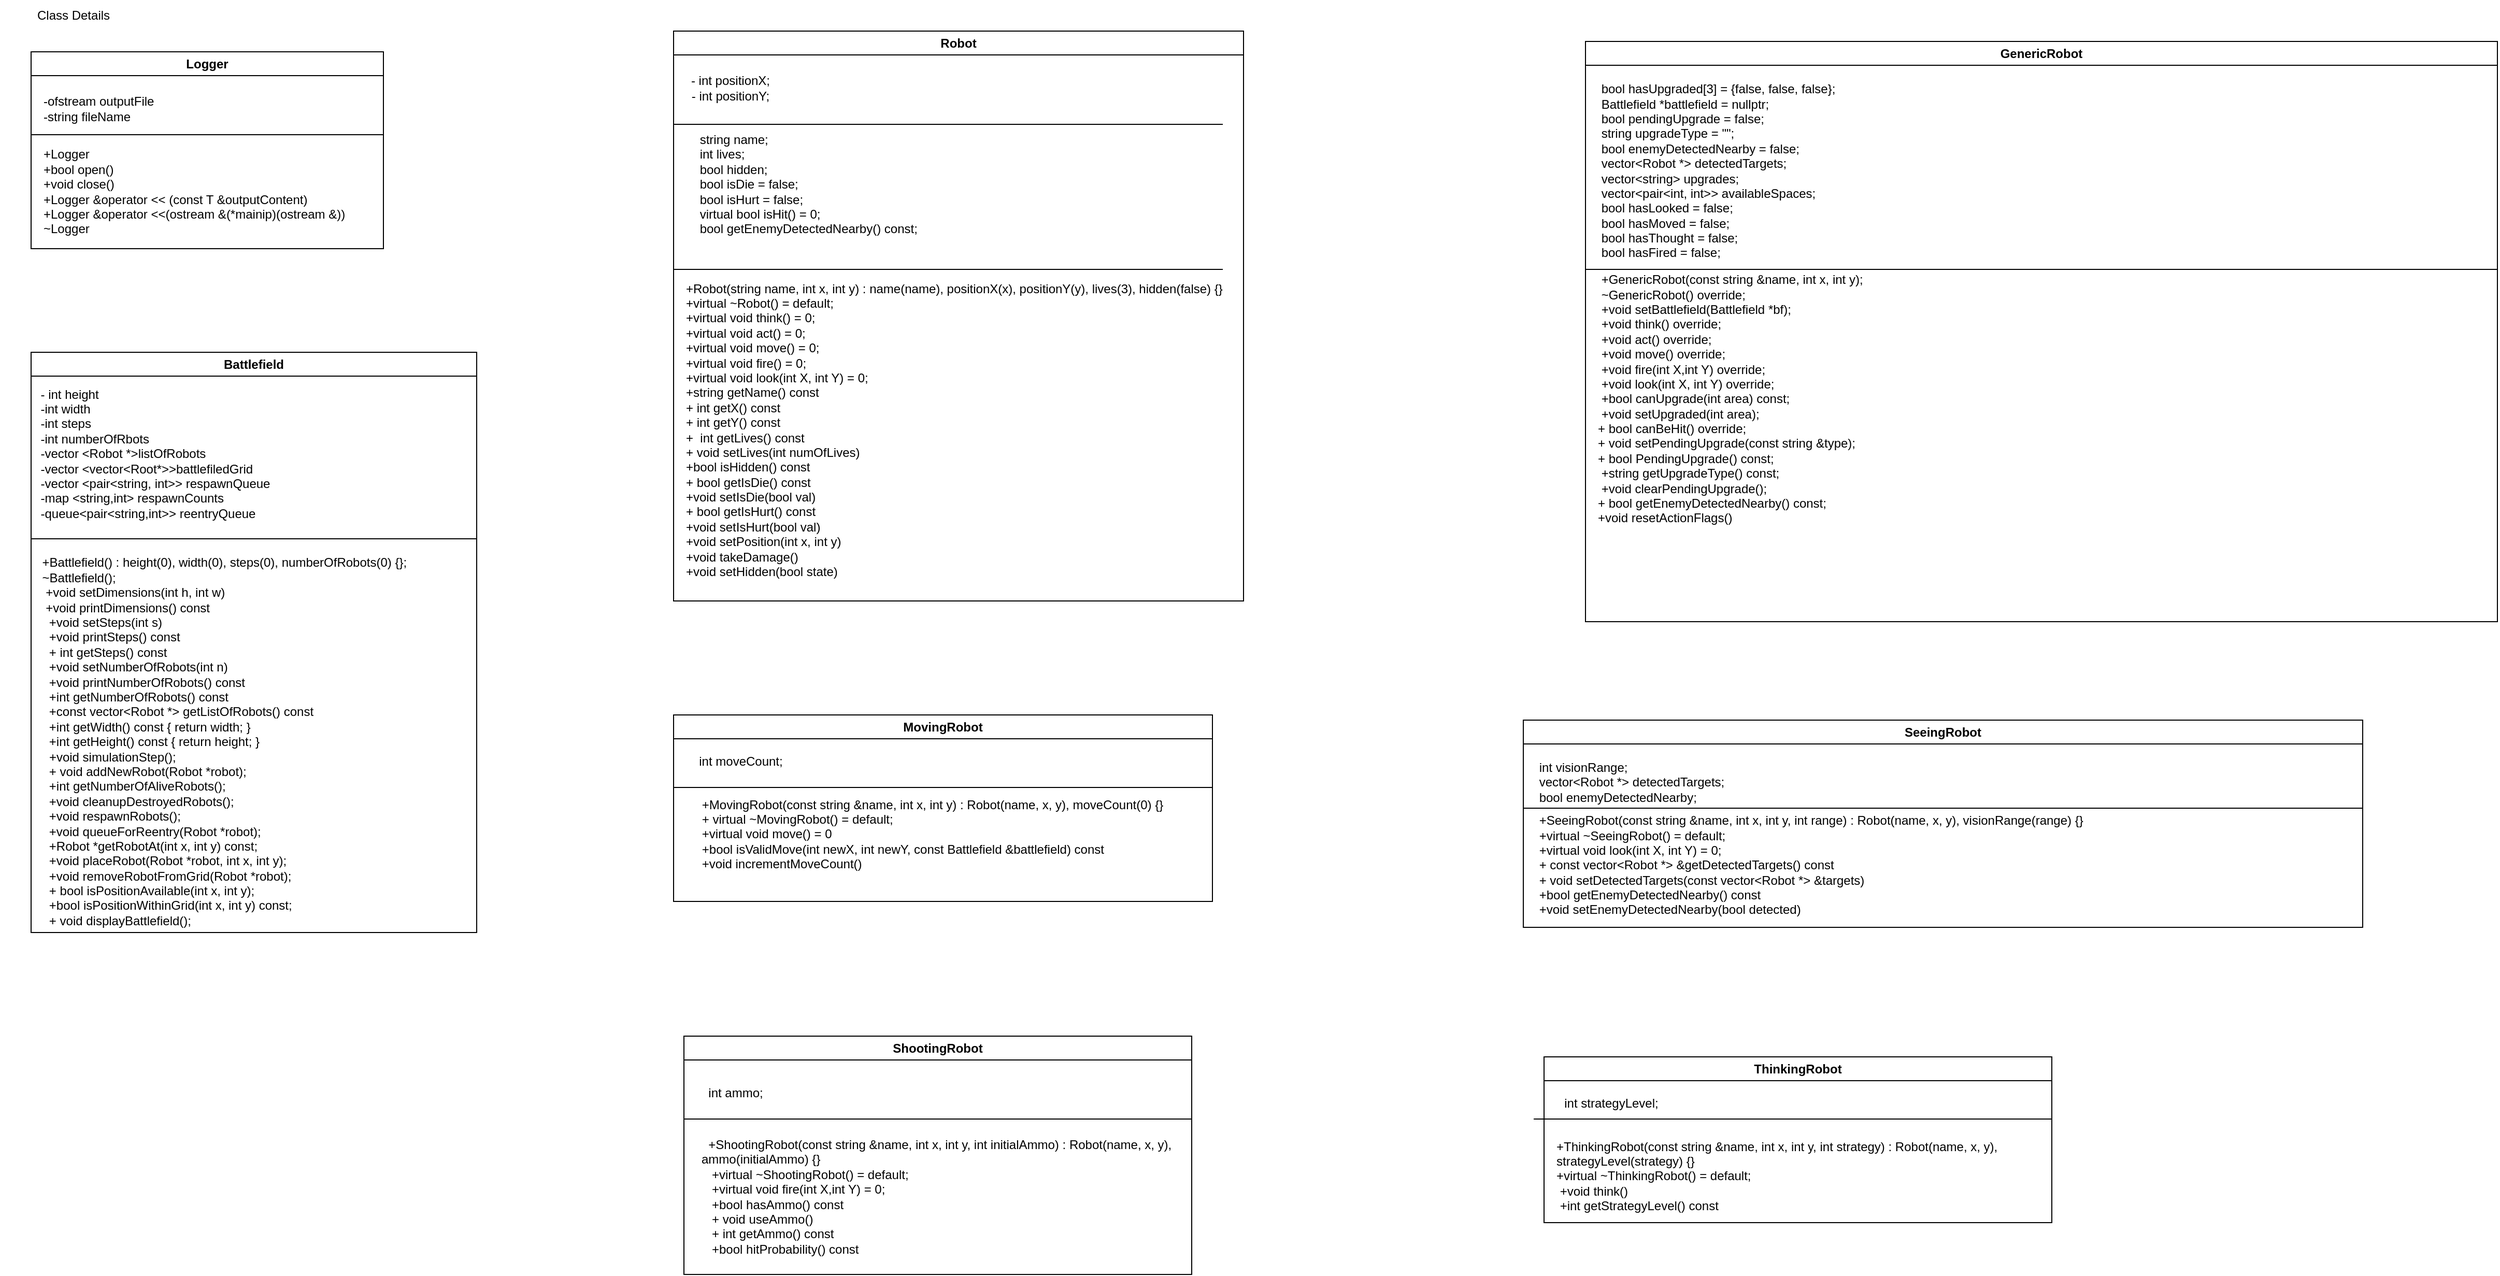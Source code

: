 <mxfile version="27.0.9">
  <diagram id="JUqrTPqwwx3-96pAc60I" name="Page-1">
    <mxGraphModel dx="876" dy="1018" grid="1" gridSize="10" guides="1" tooltips="1" connect="1" arrows="1" fold="1" page="1" pageScale="1" pageWidth="850" pageHeight="1100" math="0" shadow="0">
      <root>
        <mxCell id="0" />
        <mxCell id="1" parent="0" />
        <mxCell id="-IIFnxhFtsVR1zrrtCzc-1" value="Logger" style="swimlane;whiteSpace=wrap;html=1;align=center;verticalAlign=middle;" parent="1" vertex="1">
          <mxGeometry x="80" y="90" width="340" height="190" as="geometry" />
        </mxCell>
        <mxCell id="-IIFnxhFtsVR1zrrtCzc-42" value="+Logger&lt;div&gt;+bool open()&lt;/div&gt;&lt;div&gt;+void close()&lt;/div&gt;&lt;div&gt;+Logger &amp;amp;operator &amp;lt;&amp;lt; (const T &amp;amp;outputContent)&lt;/div&gt;&lt;div&gt;+Logger &amp;amp;operator &amp;lt;&amp;lt;(ostream &amp;amp;(*mainip)(ostream &amp;amp;))&lt;/div&gt;&lt;div&gt;~Logger&lt;/div&gt;" style="text;html=1;align=left;verticalAlign=middle;whiteSpace=wrap;rounded=0;" parent="-IIFnxhFtsVR1zrrtCzc-1" vertex="1">
          <mxGeometry x="10" y="120" width="410" height="30" as="geometry" />
        </mxCell>
        <mxCell id="-IIFnxhFtsVR1zrrtCzc-43" value="-ofstream outputFile&lt;div&gt;-string fileName&lt;/div&gt;" style="text;html=1;align=left;verticalAlign=middle;whiteSpace=wrap;rounded=0;" parent="-IIFnxhFtsVR1zrrtCzc-1" vertex="1">
          <mxGeometry x="10" y="40" width="320" height="30" as="geometry" />
        </mxCell>
        <mxCell id="-IIFnxhFtsVR1zrrtCzc-45" value="" style="endArrow=none;html=1;rounded=0;exitX=0;exitY=0.25;exitDx=0;exitDy=0;" parent="-IIFnxhFtsVR1zrrtCzc-1" edge="1">
          <mxGeometry width="50" height="50" relative="1" as="geometry">
            <mxPoint y="80" as="sourcePoint" />
            <mxPoint x="340" y="80" as="targetPoint" />
          </mxGeometry>
        </mxCell>
        <mxCell id="-IIFnxhFtsVR1zrrtCzc-2" value="Class Details" style="text;strokeColor=none;fillColor=none;align=left;verticalAlign=middle;spacingLeft=4;spacingRight=4;overflow=hidden;points=[[0,0.5],[1,0.5]];portConstraint=eastwest;rotatable=0;whiteSpace=wrap;html=1;" parent="1" vertex="1">
          <mxGeometry x="80" y="40" width="170" height="30" as="geometry" />
        </mxCell>
        <mxCell id="-IIFnxhFtsVR1zrrtCzc-46" value="Battlefield" style="swimlane;whiteSpace=wrap;html=1;" parent="1" vertex="1">
          <mxGeometry x="80" y="380" width="430" height="560" as="geometry" />
        </mxCell>
        <mxCell id="-IIFnxhFtsVR1zrrtCzc-47" value="&lt;div style=&quot;text-align: left;&quot;&gt;&lt;span style=&quot;background-color: transparent;&quot;&gt;&lt;font style=&quot;color: rgb(0, 0, 0);&quot;&gt;- int height&lt;/font&gt;&lt;/span&gt;&lt;/div&gt;&lt;div style=&quot;text-align: left;&quot;&gt;&lt;font style=&quot;color: rgb(0, 0, 0);&quot;&gt;-int width&lt;/font&gt;&lt;/div&gt;&lt;div style=&quot;text-align: left;&quot;&gt;&lt;font style=&quot;color: rgb(0, 0, 0);&quot;&gt;-int steps&lt;/font&gt;&lt;/div&gt;&lt;div style=&quot;text-align: left;&quot;&gt;&lt;font style=&quot;color: rgb(0, 0, 0);&quot;&gt;-int numberOfRbots&lt;/font&gt;&lt;/div&gt;&lt;div style=&quot;text-align: left;&quot;&gt;&lt;font style=&quot;color: rgb(0, 0, 0);&quot;&gt;-vector &amp;lt;Robot *&amp;gt;listOfRobots&lt;/font&gt;&lt;/div&gt;&lt;div style=&quot;text-align: left;&quot;&gt;&lt;font style=&quot;color: rgb(0, 0, 0);&quot;&gt;-vector &amp;lt;vector&amp;lt;Root*&amp;gt;&amp;gt;battlefiledGrid&lt;/font&gt;&lt;/div&gt;&lt;div style=&quot;text-align: left;&quot;&gt;&lt;font style=&quot;color: rgb(0, 0, 0);&quot;&gt;&lt;font&gt;-v&lt;/font&gt;&lt;font&gt;ector &amp;lt;pair&amp;lt;string, int&amp;gt;&amp;gt; respawnQueue&lt;/font&gt;&lt;/font&gt;&lt;/div&gt;&lt;div style=&quot;text-align: left;&quot;&gt;&lt;font style=&quot;color: rgb(0, 0, 0);&quot;&gt;-map &amp;lt;string,int&amp;gt; respawnCounts&lt;/font&gt;&lt;/div&gt;&lt;div style=&quot;text-align: left;&quot;&gt;&lt;font style=&quot;color: rgb(0, 0, 0);&quot;&gt;-queue&amp;lt;pair&amp;lt;string,int&amp;gt;&amp;gt; reentryQueue&lt;/font&gt;&lt;/div&gt;&lt;div style=&quot;text-align: left;&quot;&gt;&lt;font style=&quot;color: rgb(153, 0, 153);&quot;&gt;&lt;br&gt;&lt;/font&gt;&lt;/div&gt;" style="text;html=1;align=center;verticalAlign=middle;whiteSpace=wrap;rounded=0;" parent="-IIFnxhFtsVR1zrrtCzc-46" vertex="1">
          <mxGeometry x="-30" y="90" width="300" height="30" as="geometry" />
        </mxCell>
        <mxCell id="-IIFnxhFtsVR1zrrtCzc-50" value="" style="endArrow=none;html=1;rounded=0;" parent="1" edge="1">
          <mxGeometry width="50" height="50" relative="1" as="geometry">
            <mxPoint x="80" y="560" as="sourcePoint" />
            <mxPoint x="510" y="560" as="targetPoint" />
          </mxGeometry>
        </mxCell>
        <mxCell id="-IIFnxhFtsVR1zrrtCzc-51" value="&lt;div style=&quot;text-align: left;&quot;&gt;&lt;font style=&quot;color: rgb(0, 0, 0);&quot;&gt;&amp;nbsp;+Battlefield() : height(0), width(0), steps(0), numberOfRobots(0) {};&lt;/font&gt;&lt;/div&gt;&lt;div style=&quot;text-align: left;&quot;&gt;&lt;font style=&quot;color: rgb(0, 0, 0);&quot;&gt;&amp;nbsp;~Battlefield();&lt;/font&gt;&lt;/div&gt;&lt;div style=&quot;text-align: left;&quot;&gt;&lt;font style=&quot;color: rgb(0, 0, 0);&quot;&gt;&amp;nbsp; +void setDimensions(int h, int w)&lt;/font&gt;&lt;/div&gt;&lt;div style=&quot;text-align: left;&quot;&gt;&lt;font style=&quot;color: rgb(0, 0, 0);&quot;&gt;&amp;nbsp; +void printDimensions() const&lt;/font&gt;&lt;/div&gt;&lt;div style=&quot;text-align: left;&quot;&gt;&lt;font style=&quot;color: rgb(0, 0, 0);&quot;&gt;&amp;nbsp; &amp;nbsp;+void setSteps(int s)&lt;/font&gt;&lt;/div&gt;&lt;div style=&quot;text-align: left;&quot;&gt;&lt;font style=&quot;color: rgb(0, 0, 0);&quot;&gt;&amp;nbsp; &amp;nbsp;+void printSteps() const&lt;/font&gt;&lt;/div&gt;&lt;div style=&quot;text-align: left;&quot;&gt;&lt;font style=&quot;color: rgb(0, 0, 0);&quot;&gt;&amp;nbsp; &amp;nbsp;+ int getSteps() const&lt;/font&gt;&lt;/div&gt;&lt;div style=&quot;text-align: left;&quot;&gt;&lt;font style=&quot;color: rgb(0, 0, 0);&quot;&gt;&amp;nbsp; &amp;nbsp;+void setNumberOfRobots(int n)&lt;/font&gt;&lt;/div&gt;&lt;div style=&quot;text-align: left;&quot;&gt;&lt;font style=&quot;color: rgb(0, 0, 0);&quot;&gt;&amp;nbsp; &amp;nbsp;+void printNumberOfRobots() const&lt;/font&gt;&lt;/div&gt;&lt;div style=&quot;text-align: left;&quot;&gt;&lt;font style=&quot;color: rgb(0, 0, 0);&quot;&gt;&amp;nbsp; &amp;nbsp;+int getNumberOfRobots() const&lt;/font&gt;&lt;/div&gt;&lt;div style=&quot;text-align: left;&quot;&gt;&lt;font style=&quot;color: rgb(0, 0, 0);&quot;&gt;&amp;nbsp; &amp;nbsp;+const vector&amp;lt;Robot *&amp;gt; getListOfRobots() const&lt;/font&gt;&lt;/div&gt;&lt;div&gt;&lt;div style=&quot;text-align: left;&quot;&gt;&lt;font style=&quot;color: rgb(0, 0, 0);&quot;&gt;&amp;nbsp; &amp;nbsp;+int getWidth() const { return width; }&lt;/font&gt;&lt;/div&gt;&lt;div style=&quot;text-align: left;&quot;&gt;&lt;font style=&quot;color: rgb(0, 0, 0);&quot;&gt;&amp;nbsp; &amp;nbsp;+int getHeight() const { return height; }&lt;/font&gt;&lt;/div&gt;&lt;/div&gt;&lt;div&gt;&lt;div style=&quot;text-align: left;&quot;&gt;&lt;font style=&quot;color: rgb(0, 0, 0);&quot;&gt;&amp;nbsp; &amp;nbsp;&lt;font&gt;+&lt;font&gt;void simulationStep();&lt;/font&gt;&lt;/font&gt;&lt;/font&gt;&lt;/div&gt;&lt;div style=&quot;text-align: left;&quot;&gt;&lt;font style=&quot;color: rgb(0, 0, 0);&quot;&gt;&amp;nbsp; &lt;font&gt;&amp;nbsp;+ void addNewRobot(Robot *robot);&lt;/font&gt;&lt;/font&gt;&lt;/div&gt;&lt;div style=&quot;text-align: left;&quot;&gt;&lt;font style=&quot;color: rgb(0, 0, 0);&quot;&gt;&amp;nbsp; &amp;nbsp;+int getNumberOfAliveRobots();&lt;/font&gt;&lt;/div&gt;&lt;div style=&quot;text-align: left;&quot;&gt;&lt;font style=&quot;color: rgb(0, 0, 0);&quot;&gt;&amp;nbsp; &amp;nbsp;+void cleanupDestroyedRobots();&lt;/font&gt;&lt;/div&gt;&lt;div style=&quot;text-align: left;&quot;&gt;&lt;font style=&quot;color: rgb(0, 0, 0);&quot;&gt;&amp;nbsp; &lt;font&gt;&amp;nbsp;+void respawnRobots();&lt;/font&gt;&lt;/font&gt;&lt;/div&gt;&lt;div style=&quot;text-align: left;&quot;&gt;&lt;font style=&quot;color: rgb(0, 0, 0);&quot;&gt;&amp;nbsp; &amp;nbsp;+void queueForReentry(Robot *robot);&lt;/font&gt;&lt;/div&gt;&lt;/div&gt;&lt;div&gt;&lt;div style=&quot;text-align: left;&quot;&gt;&lt;font style=&quot;color: rgb(0, 0, 0);&quot;&gt;&amp;nbsp; &amp;nbsp;+Robot *getRobotAt(int x, int y) const;&lt;/font&gt;&lt;/div&gt;&lt;div style=&quot;text-align: left;&quot;&gt;&lt;font style=&quot;color: rgb(0, 0, 0);&quot;&gt;&amp;nbsp; &amp;nbsp;+void placeRobot(Robot *robot, int x, int y);&lt;/font&gt;&lt;/div&gt;&lt;div style=&quot;text-align: left;&quot;&gt;&lt;font style=&quot;color: rgb(0, 0, 0);&quot;&gt;&amp;nbsp; &amp;nbsp;+void removeRobotFromGrid(Robot *robot);&lt;/font&gt;&lt;/div&gt;&lt;div style=&quot;text-align: left;&quot;&gt;&lt;font style=&quot;color: rgb(0, 0, 0);&quot;&gt;&amp;nbsp; &amp;nbsp;+ bool isPositionAvailable(int x, int y);&lt;/font&gt;&lt;/div&gt;&lt;div style=&quot;text-align: left;&quot;&gt;&lt;font style=&quot;color: rgb(0, 0, 0);&quot;&gt;&amp;nbsp; &amp;nbsp;+bool isPositionWithinGrid(int x, int y) const;&lt;/font&gt;&lt;/div&gt;&lt;div style=&quot;text-align: left;&quot;&gt;&lt;font style=&quot;color: rgb(0, 0, 0);&quot;&gt;&amp;nbsp; &amp;nbsp;+ void displayBattlefield();&lt;/font&gt;&lt;/div&gt;&lt;/div&gt;&lt;div style=&quot;text-align: left;&quot;&gt;&lt;font style=&quot;color: rgb(0, 0, 0);&quot;&gt;&lt;br&gt;&lt;/font&gt;&lt;/div&gt;&lt;div style=&quot;text-align: left;&quot;&gt;&lt;font style=&quot;color: rgb(0, 0, 0);&quot;&gt;&lt;br&gt;&lt;/font&gt;&lt;/div&gt;&lt;div style=&quot;text-align: left;&quot;&gt;&lt;font style=&quot;color: rgb(0, 0, 0);&quot;&gt;&lt;br&gt;&lt;/font&gt;&lt;/div&gt;&lt;div style=&quot;text-align: left;&quot;&gt;&lt;font style=&quot;color: rgb(0, 0, 0);&quot;&gt;&lt;br&gt;&lt;/font&gt;&lt;/div&gt;&lt;div&gt;&lt;font style=&quot;color: rgb(0, 0, 0);&quot;&gt;&lt;br&gt;&lt;/font&gt;&lt;/div&gt;&lt;div&gt;&lt;font style=&quot;color: rgb(0, 0, 0);&quot;&gt;&lt;br&gt;&lt;/font&gt;&lt;/div&gt;&lt;div&gt;&lt;font style=&quot;color: rgb(0, 0, 0);&quot;&gt;&lt;br&gt;&lt;/font&gt;&lt;/div&gt;&lt;div&gt;&lt;font style=&quot;color: rgb(0, 0, 0);&quot;&gt;&lt;br&gt;&lt;/font&gt;&lt;/div&gt;&lt;div&gt;&lt;font style=&quot;color: rgb(0, 0, 0);&quot;&gt;&lt;br&gt;&lt;/font&gt;&lt;/div&gt;&lt;div&gt;&lt;font style=&quot;color: rgb(0, 0, 0);&quot;&gt;&lt;br&gt;&lt;/font&gt;&lt;/div&gt;&lt;div&gt;&lt;br&gt;&lt;/div&gt;" style="text;html=1;align=center;verticalAlign=middle;whiteSpace=wrap;rounded=0;" parent="1" vertex="1">
          <mxGeometry x="60" y="820" width="410" height="30" as="geometry" />
        </mxCell>
        <mxCell id="-IIFnxhFtsVR1zrrtCzc-52" value="Robot" style="swimlane;whiteSpace=wrap;html=1;" parent="1" vertex="1">
          <mxGeometry x="700" y="70" width="550" height="550" as="geometry" />
        </mxCell>
        <mxCell id="-IIFnxhFtsVR1zrrtCzc-53" value="&lt;div&gt;&amp;nbsp; &amp;nbsp;- int positionX;&lt;/div&gt;&lt;div&gt;&amp;nbsp; &amp;nbsp;- int positionY;&lt;/div&gt;" style="text;html=1;align=center;verticalAlign=middle;whiteSpace=wrap;rounded=0;" parent="-IIFnxhFtsVR1zrrtCzc-52" vertex="1">
          <mxGeometry x="-80" y="40" width="260" height="30" as="geometry" />
        </mxCell>
        <mxCell id="-IIFnxhFtsVR1zrrtCzc-54" value="" style="endArrow=none;html=1;rounded=0;exitX=0;exitY=0.25;exitDx=0;exitDy=0;" parent="-IIFnxhFtsVR1zrrtCzc-52" edge="1">
          <mxGeometry width="50" height="50" relative="1" as="geometry">
            <mxPoint y="90" as="sourcePoint" />
            <mxPoint x="530" y="90" as="targetPoint" />
          </mxGeometry>
        </mxCell>
        <mxCell id="-IIFnxhFtsVR1zrrtCzc-55" value="&lt;div&gt;&amp;nbsp; &amp;nbsp; string name;&lt;/div&gt;&lt;div&gt;&amp;nbsp; &amp;nbsp; int lives;&lt;/div&gt;&lt;div&gt;&amp;nbsp; &amp;nbsp; bool hidden;&lt;/div&gt;&lt;div&gt;&amp;nbsp; &amp;nbsp; bool isDie = false;&amp;nbsp; &amp;nbsp;&lt;/div&gt;&lt;div&gt;&amp;nbsp; &amp;nbsp; bool isHurt = false;&lt;/div&gt;&lt;div&gt;&amp;nbsp; &amp;nbsp; virtual bool isHit() = 0;&lt;/div&gt;&lt;div&gt;&amp;nbsp; &amp;nbsp; bool getEnemyDetectedNearby() const;&lt;/div&gt;&lt;div&gt;&lt;br&gt;&lt;/div&gt;" style="text;html=1;align=left;verticalAlign=middle;whiteSpace=wrap;rounded=0;" parent="-IIFnxhFtsVR1zrrtCzc-52" vertex="1">
          <mxGeometry x="10" y="140" width="340" height="30" as="geometry" />
        </mxCell>
        <mxCell id="-IIFnxhFtsVR1zrrtCzc-56" value="" style="endArrow=none;html=1;rounded=0;exitX=0;exitY=0.25;exitDx=0;exitDy=0;" parent="-IIFnxhFtsVR1zrrtCzc-52" edge="1">
          <mxGeometry width="50" height="50" relative="1" as="geometry">
            <mxPoint y="230" as="sourcePoint" />
            <mxPoint x="530" y="230" as="targetPoint" />
          </mxGeometry>
        </mxCell>
        <mxCell id="-IIFnxhFtsVR1zrrtCzc-57" value="&lt;div&gt;&amp;nbsp; &amp;nbsp;+Robot(string name, int x, int y)&lt;span style=&quot;background-color: transparent; color: light-dark(rgb(0, 0, 0), rgb(255, 255, 255));&quot;&gt;&amp;nbsp;: name(name), positionX(x), positionY(y), lives(3), hidden(false) {}&lt;/span&gt;&lt;/div&gt;&lt;div&gt;&lt;span style=&quot;background-color: transparent; color: light-dark(rgb(0, 0, 0), rgb(255, 255, 255));&quot;&gt;&amp;nbsp; &amp;nbsp;+virtual ~Robot() = default;&lt;/span&gt;&lt;/div&gt;&lt;div&gt;&lt;span style=&quot;background-color: transparent; color: light-dark(rgb(0, 0, 0), rgb(255, 255, 255));&quot;&gt;&amp;nbsp; &amp;nbsp;+virtual void think() = 0;&lt;/span&gt;&lt;/div&gt;&lt;div&gt;&amp;nbsp; &amp;nbsp;+virtual void act() = 0;&lt;/div&gt;&lt;div&gt;&amp;nbsp; &amp;nbsp;+virtual void move() = 0;&lt;/div&gt;&lt;div&gt;&amp;nbsp; &amp;nbsp;+virtual void fire() = 0;&lt;/div&gt;&lt;div&gt;&amp;nbsp; &amp;nbsp;+virtual void look(int X, int Y) = 0;&lt;/div&gt;&lt;div&gt;&amp;nbsp; &amp;nbsp;+string getName() const&lt;/div&gt;&lt;div&gt;&amp;nbsp; &amp;nbsp;+ int getX() const&amp;nbsp;&lt;/div&gt;&lt;div&gt;&amp;nbsp; &amp;nbsp;+ int getY() const&lt;/div&gt;&lt;div&gt;&amp;nbsp; &amp;nbsp;+&amp;nbsp; int getLives() const&amp;nbsp;&lt;/div&gt;&lt;div&gt;&amp;nbsp; &amp;nbsp;+ void setLives(int numOfLives)&amp;nbsp;&lt;/div&gt;&lt;div&gt;&amp;nbsp; &amp;nbsp;+bool isHidden() const&amp;nbsp;&lt;/div&gt;&lt;div&gt;&amp;nbsp; &amp;nbsp;+ bool getIsDie() const&amp;nbsp;&lt;/div&gt;&lt;div&gt;&amp;nbsp; &amp;nbsp;+void setIsDie(bool val)&amp;nbsp;&lt;/div&gt;&lt;div&gt;&amp;nbsp; &amp;nbsp;+ bool getIsHurt() const&lt;/div&gt;&lt;div&gt;&amp;nbsp; &amp;nbsp;+void setIsHurt(bool val)&amp;nbsp;&lt;/div&gt;&lt;div&gt;&lt;span style=&quot;background-color: transparent; color: light-dark(rgb(0, 0, 0), rgb(255, 255, 255));&quot;&gt;&amp;nbsp; &amp;nbsp;+void setPosition(int x, int y)&lt;/span&gt;&lt;/div&gt;&lt;div&gt;&lt;span style=&quot;background-color: transparent; color: light-dark(rgb(0, 0, 0), rgb(255, 255, 255));&quot;&gt;&amp;nbsp; &amp;nbsp;+void takeDamage()&lt;/span&gt;&lt;/div&gt;&lt;div&gt;&lt;span style=&quot;background-color: transparent; color: light-dark(rgb(0, 0, 0), rgb(255, 255, 255));&quot;&gt;&amp;nbsp; &amp;nbsp;+void setHidden(bool state)&lt;/span&gt;&lt;/div&gt;" style="text;html=1;align=left;verticalAlign=middle;whiteSpace=wrap;rounded=0;" parent="-IIFnxhFtsVR1zrrtCzc-52" vertex="1">
          <mxGeometry y="370" width="960" height="30" as="geometry" />
        </mxCell>
        <mxCell id="-IIFnxhFtsVR1zrrtCzc-58" value="MovingRobot" style="swimlane;whiteSpace=wrap;html=1;" parent="1" vertex="1">
          <mxGeometry x="700" y="730" width="520" height="180" as="geometry" />
        </mxCell>
        <mxCell id="-IIFnxhFtsVR1zrrtCzc-64" value="int moveCount;" style="text;html=1;align=center;verticalAlign=middle;whiteSpace=wrap;rounded=0;" parent="-IIFnxhFtsVR1zrrtCzc-58" vertex="1">
          <mxGeometry x="-160" y="30" width="450" height="30" as="geometry" />
        </mxCell>
        <mxCell id="-IIFnxhFtsVR1zrrtCzc-65" value="&lt;div style=&quot;text-align: left;&quot;&gt;+MovingRobot(const string &amp;amp;name, int x, int y)&lt;span style=&quot;background-color: transparent; color: light-dark(rgb(0, 0, 0), rgb(255, 255, 255)); text-align: center;&quot;&gt;&amp;nbsp;: Robot(name, x, y), moveCount(0) {}&lt;/span&gt;&lt;/div&gt;&lt;div style=&quot;text-align: left;&quot;&gt;&lt;span style=&quot;background-color: transparent; color: light-dark(rgb(0, 0, 0), rgb(255, 255, 255)); text-align: center;&quot;&gt;+ virtual ~MovingRobot() = default;&lt;/span&gt;&lt;/div&gt;&lt;div style=&quot;text-align: left;&quot;&gt;&lt;span style=&quot;background-color: transparent; color: light-dark(rgb(0, 0, 0), rgb(255, 255, 255)); text-align: center;&quot;&gt;+virtual void move() = 0&lt;/span&gt;&lt;/div&gt;&lt;div style=&quot;text-align: left;&quot;&gt;&lt;span style=&quot;background-color: transparent; color: light-dark(rgb(0, 0, 0), rgb(255, 255, 255)); text-align: center;&quot;&gt;+bool isValidMove(int newX, int newY, const Battlefield &amp;amp;battlefield) const&lt;/span&gt;&lt;/div&gt;&lt;div style=&quot;text-align: left;&quot;&gt;&lt;span style=&quot;background-color: transparent; color: light-dark(rgb(0, 0, 0), rgb(255, 255, 255)); text-align: center;&quot;&gt;+&lt;/span&gt;&lt;span style=&quot;background-color: transparent; text-align: center;&quot;&gt;void incrementMoveCount()&lt;/span&gt;&lt;/div&gt;" style="text;html=1;align=center;verticalAlign=middle;whiteSpace=wrap;rounded=0;" parent="-IIFnxhFtsVR1zrrtCzc-58" vertex="1">
          <mxGeometry x="-75" y="10" width="650" height="210" as="geometry" />
        </mxCell>
        <mxCell id="-IIFnxhFtsVR1zrrtCzc-62" value="GenericRobot" style="swimlane;whiteSpace=wrap;html=1;" parent="1" vertex="1">
          <mxGeometry x="1580" y="80" width="880" height="560" as="geometry" />
        </mxCell>
        <mxCell id="-IIFnxhFtsVR1zrrtCzc-63" value="&lt;div&gt;&amp;nbsp; &amp;nbsp; bool hasUpgraded[3] = {false, false, false};&amp;nbsp;&lt;/div&gt;&lt;div&gt;&amp;nbsp; &amp;nbsp; Battlefield *battlefield = nullptr;&amp;nbsp; &amp;nbsp; &amp;nbsp; &amp;nbsp; &amp;nbsp;&lt;/div&gt;&lt;div&gt;&amp;nbsp; &amp;nbsp; bool pendingUpgrade = false;&lt;/div&gt;&lt;div&gt;&amp;nbsp; &amp;nbsp; string upgradeType = &quot;&quot;;&lt;/div&gt;&lt;div&gt;&amp;nbsp; &amp;nbsp; bool enemyDetectedNearby = false;&amp;nbsp;&lt;/div&gt;&lt;div&gt;&lt;span style=&quot;background-color: transparent; color: light-dark(rgb(0, 0, 0), rgb(255, 255, 255));&quot;&gt;&amp;nbsp; &amp;nbsp; vector&amp;lt;Robot *&amp;gt; detectedTargets;&amp;nbsp;&amp;nbsp;&lt;/span&gt;&lt;/div&gt;&lt;div&gt;&amp;nbsp; &amp;nbsp; vector&amp;lt;string&amp;gt; upgrades;&lt;/div&gt;&lt;div&gt;&amp;nbsp; &amp;nbsp; vector&amp;lt;pair&amp;lt;int, int&amp;gt;&amp;gt; availableSpaces;&lt;/div&gt;&lt;div&gt;&amp;nbsp; &amp;nbsp; bool hasLooked = false;&lt;/div&gt;&lt;div&gt;&amp;nbsp; &amp;nbsp; bool hasMoved = false;&lt;/div&gt;&lt;div&gt;&amp;nbsp; &amp;nbsp; bool hasThought = false;&lt;/div&gt;&lt;div&gt;&amp;nbsp; &amp;nbsp; bool hasFired = false;&lt;/div&gt;" style="text;html=1;align=left;verticalAlign=middle;whiteSpace=wrap;rounded=0;" parent="-IIFnxhFtsVR1zrrtCzc-62" vertex="1">
          <mxGeometry y="110" width="630" height="30" as="geometry" />
        </mxCell>
        <mxCell id="-IIFnxhFtsVR1zrrtCzc-81" value="&lt;div&gt;&amp;nbsp; &amp;nbsp; +GenericRobot(const string &amp;amp;name, int x, int y);&lt;/div&gt;&lt;div&gt;&amp;nbsp; &amp;nbsp; ~GenericRobot() override;&lt;/div&gt;&lt;div&gt;&amp;nbsp; &amp;nbsp;&amp;nbsp;&lt;span style=&quot;background-color: transparent; color: light-dark(rgb(0, 0, 0), rgb(255, 255, 255));&quot;&gt;+&lt;/span&gt;&lt;span style=&quot;background-color: transparent; color: light-dark(rgb(0, 0, 0), rgb(255, 255, 255));&quot;&gt;void setBattlefield(Battlefield *bf);&lt;/span&gt;&lt;/div&gt;&lt;div&gt;&amp;nbsp; &amp;nbsp;&amp;nbsp;&lt;span style=&quot;background-color: transparent; color: light-dark(rgb(0, 0, 0), rgb(255, 255, 255));&quot;&gt;+&lt;/span&gt;&lt;span style=&quot;background-color: transparent; color: light-dark(rgb(0, 0, 0), rgb(255, 255, 255));&quot;&gt;void think() override;&lt;/span&gt;&lt;/div&gt;&lt;div&gt;&amp;nbsp; &amp;nbsp;&amp;nbsp;&lt;span style=&quot;background-color: transparent; color: light-dark(rgb(0, 0, 0), rgb(255, 255, 255));&quot;&gt;+&lt;/span&gt;&lt;span style=&quot;background-color: transparent; color: light-dark(rgb(0, 0, 0), rgb(255, 255, 255));&quot;&gt;void act() override;&lt;/span&gt;&lt;/div&gt;&lt;div&gt;&amp;nbsp; &amp;nbsp;&amp;nbsp;&lt;span style=&quot;background-color: transparent; color: light-dark(rgb(0, 0, 0), rgb(255, 255, 255));&quot;&gt;+&lt;/span&gt;&lt;span style=&quot;background-color: transparent; color: light-dark(rgb(0, 0, 0), rgb(255, 255, 255));&quot;&gt;void move() override;&lt;/span&gt;&lt;/div&gt;&lt;div&gt;&amp;nbsp; &amp;nbsp;&amp;nbsp;&lt;span style=&quot;background-color: transparent; color: light-dark(rgb(0, 0, 0), rgb(255, 255, 255));&quot;&gt;+&lt;/span&gt;&lt;span style=&quot;background-color: transparent; color: light-dark(rgb(0, 0, 0), rgb(255, 255, 255));&quot;&gt;void fire(&lt;/span&gt;&lt;span style=&quot;background-color: transparent; color: light-dark(rgb(0, 0, 0), rgb(255, 255, 255));&quot;&gt;int X,int Y&lt;/span&gt;&lt;span style=&quot;background-color: transparent; color: light-dark(rgb(0, 0, 0), rgb(255, 255, 255));&quot;&gt;) override;&lt;/span&gt;&lt;/div&gt;&lt;div&gt;&amp;nbsp; &amp;nbsp;&amp;nbsp;&lt;span style=&quot;background-color: transparent; color: light-dark(rgb(0, 0, 0), rgb(255, 255, 255));&quot;&gt;+&lt;/span&gt;&lt;span style=&quot;background-color: transparent; color: light-dark(rgb(0, 0, 0), rgb(255, 255, 255));&quot;&gt;void look(int X, int Y) override;&lt;/span&gt;&lt;/div&gt;&lt;div&gt;&amp;nbsp; &amp;nbsp;&amp;nbsp;&lt;span style=&quot;background-color: transparent; color: light-dark(rgb(0, 0, 0), rgb(255, 255, 255));&quot;&gt;+&lt;/span&gt;&lt;span style=&quot;background-color: transparent; color: light-dark(rgb(0, 0, 0), rgb(255, 255, 255));&quot;&gt;bool canUpgrade(int area) const;&lt;/span&gt;&lt;/div&gt;&lt;div&gt;&amp;nbsp; &amp;nbsp;&amp;nbsp;&lt;span style=&quot;background-color: transparent; color: light-dark(rgb(0, 0, 0), rgb(255, 255, 255));&quot;&gt;+&lt;/span&gt;&lt;span style=&quot;background-color: transparent; color: light-dark(rgb(0, 0, 0), rgb(255, 255, 255));&quot;&gt;void setUpgraded(int area);&lt;/span&gt;&lt;/div&gt;&lt;div&gt;&amp;nbsp; &amp;nbsp;&lt;span style=&quot;background-color: transparent; color: light-dark(rgb(0, 0, 0), rgb(255, 255, 255));&quot;&gt;+&lt;/span&gt;&lt;span style=&quot;background-color: transparent; color: light-dark(rgb(0, 0, 0), rgb(255, 255, 255));&quot;&gt;&amp;nbsp;bool canBeHit() override;&lt;/span&gt;&lt;/div&gt;&lt;div&gt;&amp;nbsp; &amp;nbsp;&lt;span style=&quot;background-color: transparent; color: light-dark(rgb(0, 0, 0), rgb(255, 255, 255));&quot;&gt;+&lt;/span&gt;&lt;span style=&quot;background-color: transparent; color: light-dark(rgb(0, 0, 0), rgb(255, 255, 255));&quot;&gt;&amp;nbsp;void setPendingUpgrade(const string &amp;amp;type);&lt;/span&gt;&lt;/div&gt;&lt;div&gt;&amp;nbsp; &amp;nbsp;&lt;span style=&quot;background-color: transparent; color: light-dark(rgb(0, 0, 0), rgb(255, 255, 255));&quot;&gt;+&lt;/span&gt;&lt;span style=&quot;background-color: transparent; color: light-dark(rgb(0, 0, 0), rgb(255, 255, 255));&quot;&gt;&amp;nbsp;bool PendingUpgrade() const;&lt;/span&gt;&lt;/div&gt;&lt;div&gt;&amp;nbsp; &amp;nbsp;&amp;nbsp;&lt;span style=&quot;background-color: transparent; color: light-dark(rgb(0, 0, 0), rgb(255, 255, 255));&quot;&gt;+&lt;/span&gt;&lt;span style=&quot;background-color: transparent; color: light-dark(rgb(0, 0, 0), rgb(255, 255, 255));&quot;&gt;string getUpgradeType() const;&lt;/span&gt;&lt;/div&gt;&lt;div&gt;&amp;nbsp; &amp;nbsp;&amp;nbsp;&lt;span style=&quot;background-color: transparent; color: light-dark(rgb(0, 0, 0), rgb(255, 255, 255));&quot;&gt;+&lt;/span&gt;&lt;span style=&quot;background-color: transparent; color: light-dark(rgb(0, 0, 0), rgb(255, 255, 255));&quot;&gt;void clearPendingUpgrade();&lt;/span&gt;&lt;/div&gt;&lt;div&gt;&amp;nbsp; &amp;nbsp;&lt;span style=&quot;background-color: transparent; color: light-dark(rgb(0, 0, 0), rgb(255, 255, 255));&quot;&gt;+&lt;/span&gt;&lt;span style=&quot;background-color: transparent; color: light-dark(rgb(0, 0, 0), rgb(255, 255, 255));&quot;&gt;&amp;nbsp;bool getEnemyDetectedNearby() const;&lt;/span&gt;&lt;/div&gt;&lt;div&gt;&lt;span style=&quot;background-color: transparent;&quot;&gt;&amp;nbsp; &amp;nbsp;+void resetActionFlags()&lt;/span&gt;&lt;/div&gt;" style="text;html=1;align=left;verticalAlign=middle;whiteSpace=wrap;rounded=0;" parent="-IIFnxhFtsVR1zrrtCzc-62" vertex="1">
          <mxGeometry y="330" width="590" height="30" as="geometry" />
        </mxCell>
        <mxCell id="-IIFnxhFtsVR1zrrtCzc-66" value="" style="endArrow=none;html=1;rounded=0;" parent="1" edge="1">
          <mxGeometry width="50" height="50" relative="1" as="geometry">
            <mxPoint x="700" y="800" as="sourcePoint" />
            <mxPoint x="1220" y="800" as="targetPoint" />
          </mxGeometry>
        </mxCell>
        <mxCell id="-IIFnxhFtsVR1zrrtCzc-67" value="ShootingRobot" style="swimlane;whiteSpace=wrap;html=1;" parent="1" vertex="1">
          <mxGeometry x="710" y="1040" width="490" height="230" as="geometry" />
        </mxCell>
        <mxCell id="-IIFnxhFtsVR1zrrtCzc-68" value="int ammo;" style="text;html=1;align=center;verticalAlign=middle;whiteSpace=wrap;rounded=0;" parent="-IIFnxhFtsVR1zrrtCzc-67" vertex="1">
          <mxGeometry x="20" y="40" width="60" height="30" as="geometry" />
        </mxCell>
        <mxCell id="-IIFnxhFtsVR1zrrtCzc-69" value="&lt;div&gt;&amp;nbsp; +ShootingRobot(const string &amp;amp;name, int x, int y, int initialAmmo)&lt;span style=&quot;background-color: transparent; color: light-dark(rgb(0, 0, 0), rgb(255, 255, 255));&quot;&gt;&amp;nbsp;: Robot(name, x, y), ammo(initialAmmo) {}&lt;/span&gt;&lt;/div&gt;&lt;div&gt;&lt;span style=&quot;background-color: transparent; color: light-dark(rgb(0, 0, 0), rgb(255, 255, 255));&quot;&gt;&amp;nbsp; &amp;nbsp;+virtual ~ShootingRobot() = default;&lt;/span&gt;&lt;/div&gt;&lt;div&gt;&amp;nbsp; &amp;nbsp;+virtual void fire(int X,int Y) = 0;&lt;/div&gt;&lt;div&gt;&amp;nbsp; &amp;nbsp;+bool hasAmmo() const&amp;nbsp;&lt;/div&gt;&lt;div&gt;&lt;span style=&quot;background-color: transparent; color: light-dark(rgb(0, 0, 0), rgb(255, 255, 255));&quot;&gt;&amp;nbsp; &amp;nbsp;+ void useAmmo()&lt;/span&gt;&lt;/div&gt;&lt;div&gt;&amp;nbsp; &amp;nbsp;+ int getAmmo() const&amp;nbsp;&lt;/div&gt;&lt;div&gt;&amp;nbsp; &amp;nbsp;+bool hitProbability() const&lt;/div&gt;" style="text;html=1;align=left;verticalAlign=middle;whiteSpace=wrap;rounded=0;" parent="-IIFnxhFtsVR1zrrtCzc-67" vertex="1">
          <mxGeometry x="15" y="140" width="550" height="30" as="geometry" />
        </mxCell>
        <mxCell id="-IIFnxhFtsVR1zrrtCzc-70" value="" style="endArrow=none;html=1;rounded=0;" parent="1" edge="1">
          <mxGeometry width="50" height="50" relative="1" as="geometry">
            <mxPoint x="710" y="1120" as="sourcePoint" />
            <mxPoint x="1200" y="1120" as="targetPoint" />
          </mxGeometry>
        </mxCell>
        <mxCell id="-IIFnxhFtsVR1zrrtCzc-71" value="SeeingRobot" style="swimlane;whiteSpace=wrap;html=1;" parent="1" vertex="1">
          <mxGeometry x="1520" y="735" width="810" height="200" as="geometry" />
        </mxCell>
        <mxCell id="-IIFnxhFtsVR1zrrtCzc-72" value="&lt;div&gt;&amp;nbsp; &amp;nbsp; int visionRange;&lt;/div&gt;&lt;div&gt;&amp;nbsp; &amp;nbsp; vector&amp;lt;Robot *&amp;gt; detectedTargets;&lt;/div&gt;&lt;div&gt;&amp;nbsp; &amp;nbsp; bool enemyDetectedNearby;&lt;/div&gt;" style="text;html=1;align=left;verticalAlign=middle;whiteSpace=wrap;rounded=0;" parent="-IIFnxhFtsVR1zrrtCzc-71" vertex="1">
          <mxGeometry y="45" width="250" height="30" as="geometry" />
        </mxCell>
        <mxCell id="-IIFnxhFtsVR1zrrtCzc-73" value="" style="endArrow=none;html=1;rounded=0;" parent="-IIFnxhFtsVR1zrrtCzc-71" edge="1">
          <mxGeometry width="50" height="50" relative="1" as="geometry">
            <mxPoint y="85" as="sourcePoint" />
            <mxPoint x="810" y="85" as="targetPoint" />
          </mxGeometry>
        </mxCell>
        <mxCell id="-IIFnxhFtsVR1zrrtCzc-75" value="&lt;div&gt;&amp;nbsp; &amp;nbsp; +SeeingRobot(const string &amp;amp;name, int x, int y, int range)&lt;span style=&quot;background-color: transparent; color: light-dark(rgb(0, 0, 0), rgb(255, 255, 255));&quot;&gt;&amp;nbsp;: Robot(name, x, y), visionRange(range) {}&lt;/span&gt;&lt;/div&gt;&lt;div&gt;&amp;nbsp; &amp;nbsp; +virtual ~SeeingRobot() = default;&lt;/div&gt;&lt;div&gt;&amp;nbsp; &amp;nbsp; +virtual void look(int X, int Y) = 0;&lt;/div&gt;&lt;div&gt;&amp;nbsp; &amp;nbsp; + const vector&amp;lt;Robot *&amp;gt; &amp;amp;getDetectedTargets() const&amp;nbsp;&lt;/div&gt;&lt;div&gt;&amp;nbsp; &amp;nbsp; + void setDetectedTargets(const vector&amp;lt;Robot *&amp;gt; &amp;amp;targets)&lt;/div&gt;&lt;div&gt;&amp;nbsp; &amp;nbsp; +bool getEnemyDetectedNearby() const&amp;nbsp;&lt;/div&gt;&lt;div&gt;&amp;nbsp; &amp;nbsp; +void setEnemyDetectedNearby(bool detected)&lt;/div&gt;" style="text;html=1;align=left;verticalAlign=middle;whiteSpace=wrap;rounded=0;" parent="-IIFnxhFtsVR1zrrtCzc-71" vertex="1">
          <mxGeometry y="125" width="620" height="30" as="geometry" />
        </mxCell>
        <mxCell id="-IIFnxhFtsVR1zrrtCzc-76" value="ThinkingRobot" style="swimlane;whiteSpace=wrap;html=1;" parent="1" vertex="1">
          <mxGeometry x="1540" y="1060" width="490" height="160" as="geometry" />
        </mxCell>
        <mxCell id="-IIFnxhFtsVR1zrrtCzc-77" value="int strategyLevel;" style="text;html=1;align=center;verticalAlign=middle;whiteSpace=wrap;rounded=0;" parent="-IIFnxhFtsVR1zrrtCzc-76" vertex="1">
          <mxGeometry x="-10" y="30" width="150" height="30" as="geometry" />
        </mxCell>
        <mxCell id="-IIFnxhFtsVR1zrrtCzc-78" value="" style="endArrow=none;html=1;rounded=0;" parent="-IIFnxhFtsVR1zrrtCzc-76" edge="1">
          <mxGeometry width="50" height="50" relative="1" as="geometry">
            <mxPoint x="-10" y="60" as="sourcePoint" />
            <mxPoint x="490" y="60" as="targetPoint" />
          </mxGeometry>
        </mxCell>
        <mxCell id="-IIFnxhFtsVR1zrrtCzc-79" value="&lt;div&gt;+ThinkingRobot(const string &amp;amp;name, int x, int y, int strategy)&lt;span style=&quot;background-color: transparent; color: light-dark(rgb(0, 0, 0), rgb(255, 255, 255));&quot;&gt;&amp;nbsp;: Robot(name, x, y), strategyLevel(strategy) {}&lt;/span&gt;&lt;/div&gt;&lt;div&gt;&lt;span style=&quot;background-color: transparent; color: light-dark(rgb(0, 0, 0), rgb(255, 255, 255));&quot;&gt;+virtual ~ThinkingRobot() = default;&lt;/span&gt;&lt;/div&gt;&lt;div&gt;&amp;nbsp;+void think()&amp;nbsp;&lt;/div&gt;&lt;div&gt;&lt;span style=&quot;background-color: transparent; color: light-dark(rgb(0, 0, 0), rgb(255, 255, 255));&quot;&gt;&amp;nbsp;+int getStrategyLevel() const&amp;nbsp;&lt;/span&gt;&lt;/div&gt;" style="text;html=1;align=left;verticalAlign=middle;whiteSpace=wrap;rounded=0;" parent="-IIFnxhFtsVR1zrrtCzc-76" vertex="1">
          <mxGeometry x="10" y="100" width="550" height="30" as="geometry" />
        </mxCell>
        <mxCell id="-IIFnxhFtsVR1zrrtCzc-80" value="" style="endArrow=none;html=1;rounded=0;" parent="1" edge="1">
          <mxGeometry width="50" height="50" relative="1" as="geometry">
            <mxPoint x="1580" y="300" as="sourcePoint" />
            <mxPoint x="2460" y="300" as="targetPoint" />
          </mxGeometry>
        </mxCell>
      </root>
    </mxGraphModel>
  </diagram>
</mxfile>
